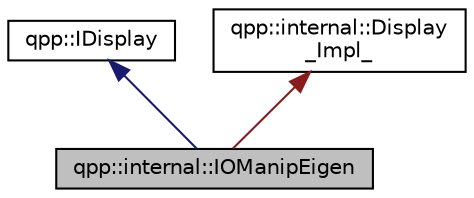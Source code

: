 digraph "qpp::internal::IOManipEigen"
{
  edge [fontname="Helvetica",fontsize="10",labelfontname="Helvetica",labelfontsize="10"];
  node [fontname="Helvetica",fontsize="10",shape=record];
  Node3 [label="qpp::internal::IOManipEigen",height=0.2,width=0.4,color="black", fillcolor="grey75", style="filled", fontcolor="black"];
  Node4 -> Node3 [dir="back",color="midnightblue",fontsize="10",style="solid",fontname="Helvetica"];
  Node4 [label="qpp::IDisplay",height=0.2,width=0.4,color="black", fillcolor="white", style="filled",URL="$classqpp_1_1_i_display.html",tooltip="Abstract class (interface) that mandates the definition of virtual std::ostream& display(std::ostream..."];
  Node5 -> Node3 [dir="back",color="firebrick4",fontsize="10",style="solid",fontname="Helvetica"];
  Node5 [label="qpp::internal::Display\l_Impl_",height=0.2,width=0.4,color="black", fillcolor="white", style="filled",URL="$structqpp_1_1internal_1_1_display___impl__.html"];
}
